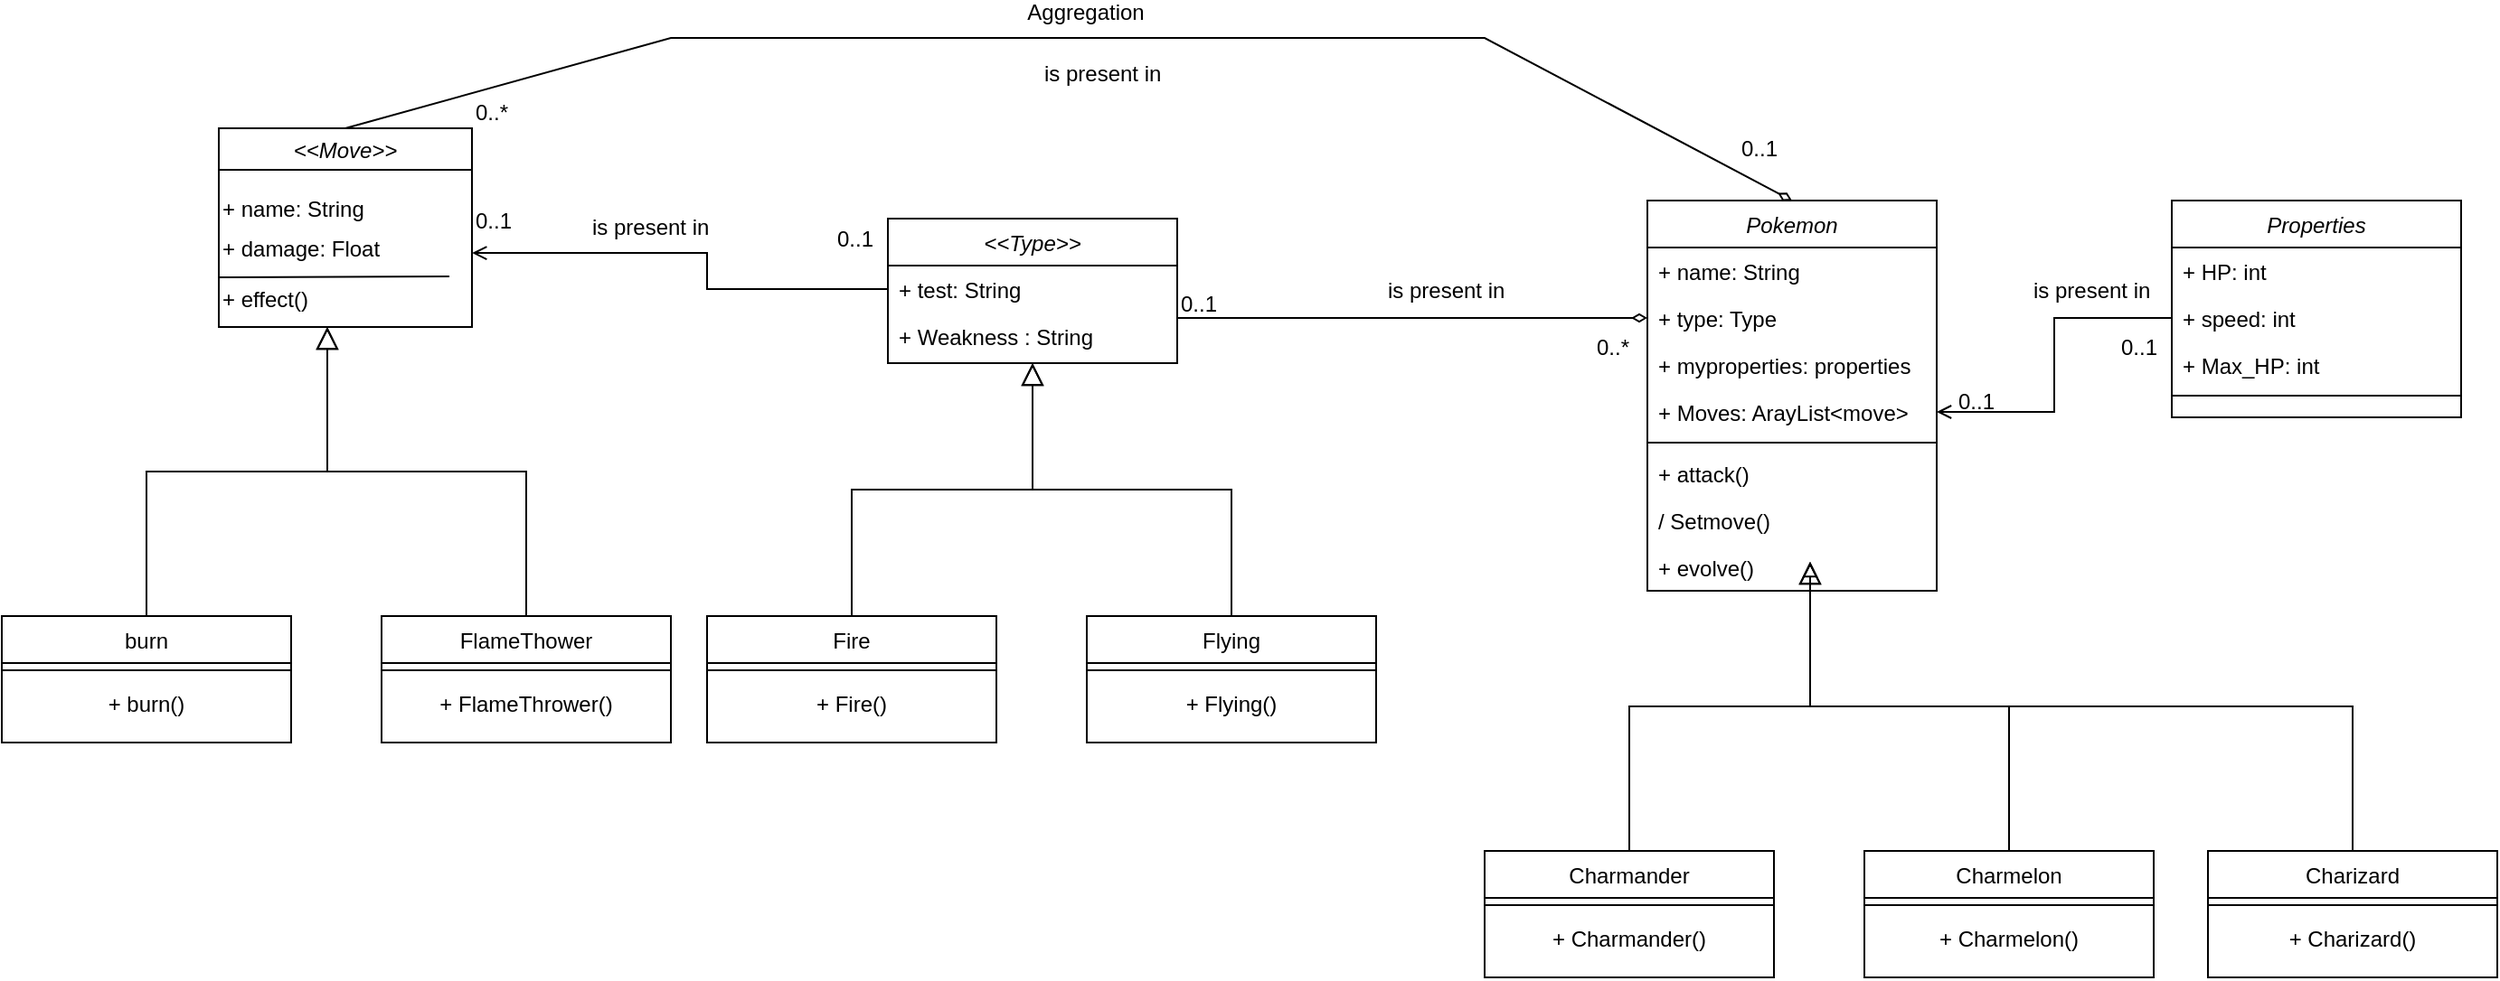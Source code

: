 <mxfile version="20.5.1" type="github">
  <diagram id="C5RBs43oDa-KdzZeNtuy" name="Page-1">
    <mxGraphModel dx="2397" dy="1023" grid="1" gridSize="10" guides="1" tooltips="1" connect="1" arrows="1" fold="1" page="1" pageScale="1" pageWidth="827" pageHeight="1169" math="0" shadow="0">
      <root>
        <mxCell id="WIyWlLk6GJQsqaUBKTNV-0" />
        <mxCell id="WIyWlLk6GJQsqaUBKTNV-1" parent="WIyWlLk6GJQsqaUBKTNV-0" />
        <mxCell id="zkfFHV4jXpPFQw0GAbJ--0" value="&lt;&lt;Type&gt;&gt;" style="swimlane;fontStyle=2;align=center;verticalAlign=top;childLayout=stackLayout;horizontal=1;startSize=26;horizontalStack=0;resizeParent=1;resizeLast=0;collapsible=1;marginBottom=0;rounded=0;shadow=0;strokeWidth=1;" parent="WIyWlLk6GJQsqaUBKTNV-1" vertex="1">
          <mxGeometry x="220" y="140" width="160" height="80" as="geometry">
            <mxRectangle x="230" y="140" width="160" height="26" as="alternateBounds" />
          </mxGeometry>
        </mxCell>
        <mxCell id="zkfFHV4jXpPFQw0GAbJ--1" value="+ test: String" style="text;align=left;verticalAlign=top;spacingLeft=4;spacingRight=4;overflow=hidden;rotatable=0;points=[[0,0.5],[1,0.5]];portConstraint=eastwest;" parent="zkfFHV4jXpPFQw0GAbJ--0" vertex="1">
          <mxGeometry y="26" width="160" height="26" as="geometry" />
        </mxCell>
        <mxCell id="zkfFHV4jXpPFQw0GAbJ--2" value="+ Weakness : String" style="text;align=left;verticalAlign=top;spacingLeft=4;spacingRight=4;overflow=hidden;rotatable=0;points=[[0,0.5],[1,0.5]];portConstraint=eastwest;rounded=0;shadow=0;html=0;" parent="zkfFHV4jXpPFQw0GAbJ--0" vertex="1">
          <mxGeometry y="52" width="160" height="26" as="geometry" />
        </mxCell>
        <mxCell id="zkfFHV4jXpPFQw0GAbJ--6" value="Fire" style="swimlane;fontStyle=0;align=center;verticalAlign=top;childLayout=stackLayout;horizontal=1;startSize=26;horizontalStack=0;resizeParent=1;resizeLast=0;collapsible=1;marginBottom=0;rounded=0;shadow=0;strokeWidth=1;" parent="WIyWlLk6GJQsqaUBKTNV-1" vertex="1">
          <mxGeometry x="120" y="360" width="160" height="70" as="geometry">
            <mxRectangle x="130" y="380" width="160" height="26" as="alternateBounds" />
          </mxGeometry>
        </mxCell>
        <mxCell id="zkfFHV4jXpPFQw0GAbJ--9" value="" style="line;html=1;strokeWidth=1;align=left;verticalAlign=middle;spacingTop=-1;spacingLeft=3;spacingRight=3;rotatable=0;labelPosition=right;points=[];portConstraint=eastwest;" parent="zkfFHV4jXpPFQw0GAbJ--6" vertex="1">
          <mxGeometry y="26" width="160" height="8" as="geometry" />
        </mxCell>
        <mxCell id="nfsdxVj0yFW2rvCndJBx-8" value="+ Fire()" style="text;html=1;strokeColor=none;fillColor=none;align=center;verticalAlign=middle;whiteSpace=wrap;rounded=0;" vertex="1" parent="zkfFHV4jXpPFQw0GAbJ--6">
          <mxGeometry y="34" width="160" height="30" as="geometry" />
        </mxCell>
        <mxCell id="zkfFHV4jXpPFQw0GAbJ--12" value="" style="endArrow=block;endSize=10;endFill=0;shadow=0;strokeWidth=1;rounded=0;edgeStyle=elbowEdgeStyle;elbow=vertical;" parent="WIyWlLk6GJQsqaUBKTNV-1" source="zkfFHV4jXpPFQw0GAbJ--6" target="zkfFHV4jXpPFQw0GAbJ--0" edge="1">
          <mxGeometry width="160" relative="1" as="geometry">
            <mxPoint x="200" y="203" as="sourcePoint" />
            <mxPoint x="200" y="203" as="targetPoint" />
          </mxGeometry>
        </mxCell>
        <mxCell id="zkfFHV4jXpPFQw0GAbJ--13" value="Flying" style="swimlane;fontStyle=0;align=center;verticalAlign=top;childLayout=stackLayout;horizontal=1;startSize=26;horizontalStack=0;resizeParent=1;resizeLast=0;collapsible=1;marginBottom=0;rounded=0;shadow=0;strokeWidth=1;" parent="WIyWlLk6GJQsqaUBKTNV-1" vertex="1">
          <mxGeometry x="330" y="360" width="160" height="70" as="geometry">
            <mxRectangle x="340" y="380" width="170" height="26" as="alternateBounds" />
          </mxGeometry>
        </mxCell>
        <mxCell id="zkfFHV4jXpPFQw0GAbJ--15" value="" style="line;html=1;strokeWidth=1;align=left;verticalAlign=middle;spacingTop=-1;spacingLeft=3;spacingRight=3;rotatable=0;labelPosition=right;points=[];portConstraint=eastwest;" parent="zkfFHV4jXpPFQw0GAbJ--13" vertex="1">
          <mxGeometry y="26" width="160" height="8" as="geometry" />
        </mxCell>
        <mxCell id="nfsdxVj0yFW2rvCndJBx-7" value="+ Flying()" style="text;html=1;strokeColor=none;fillColor=none;align=center;verticalAlign=middle;whiteSpace=wrap;rounded=0;" vertex="1" parent="zkfFHV4jXpPFQw0GAbJ--13">
          <mxGeometry y="34" width="160" height="30" as="geometry" />
        </mxCell>
        <mxCell id="zkfFHV4jXpPFQw0GAbJ--16" value="" style="endArrow=block;endSize=10;endFill=0;shadow=0;strokeWidth=1;rounded=0;edgeStyle=elbowEdgeStyle;elbow=vertical;" parent="WIyWlLk6GJQsqaUBKTNV-1" source="zkfFHV4jXpPFQw0GAbJ--13" target="zkfFHV4jXpPFQw0GAbJ--0" edge="1">
          <mxGeometry width="160" relative="1" as="geometry">
            <mxPoint x="210" y="373" as="sourcePoint" />
            <mxPoint x="310" y="271" as="targetPoint" />
          </mxGeometry>
        </mxCell>
        <mxCell id="zkfFHV4jXpPFQw0GAbJ--26" value="" style="endArrow=diamondThin;shadow=0;strokeWidth=1;rounded=0;endFill=0;edgeStyle=elbowEdgeStyle;elbow=vertical;entryX=0;entryY=0.5;entryDx=0;entryDy=0;" parent="WIyWlLk6GJQsqaUBKTNV-1" source="zkfFHV4jXpPFQw0GAbJ--0" target="nfsdxVj0yFW2rvCndJBx-2" edge="1">
          <mxGeometry x="0.5" y="41" relative="1" as="geometry">
            <mxPoint x="380" y="192" as="sourcePoint" />
            <mxPoint x="508" y="189" as="targetPoint" />
            <mxPoint x="-40" y="32" as="offset" />
          </mxGeometry>
        </mxCell>
        <mxCell id="zkfFHV4jXpPFQw0GAbJ--27" value="0..1" style="resizable=0;align=left;verticalAlign=bottom;labelBackgroundColor=none;fontSize=12;" parent="zkfFHV4jXpPFQw0GAbJ--26" connectable="0" vertex="1">
          <mxGeometry x="-1" relative="1" as="geometry">
            <mxPoint y="1" as="offset" />
          </mxGeometry>
        </mxCell>
        <mxCell id="zkfFHV4jXpPFQw0GAbJ--29" value="is present in&amp;nbsp;" style="text;html=1;resizable=0;points=[];;align=center;verticalAlign=middle;labelBackgroundColor=none;rounded=0;shadow=0;strokeWidth=1;fontSize=12;" parent="zkfFHV4jXpPFQw0GAbJ--26" vertex="1" connectable="0">
          <mxGeometry x="0.5" y="49" relative="1" as="geometry">
            <mxPoint x="-235" y="-86" as="offset" />
          </mxGeometry>
        </mxCell>
        <mxCell id="nfsdxVj0yFW2rvCndJBx-0" value="Pokemon" style="swimlane;fontStyle=2;align=center;verticalAlign=top;childLayout=stackLayout;horizontal=1;startSize=26;horizontalStack=0;resizeParent=1;resizeLast=0;collapsible=1;marginBottom=0;rounded=0;shadow=0;strokeWidth=1;" vertex="1" parent="WIyWlLk6GJQsqaUBKTNV-1">
          <mxGeometry x="640" y="130" width="160" height="216" as="geometry">
            <mxRectangle x="230" y="140" width="160" height="26" as="alternateBounds" />
          </mxGeometry>
        </mxCell>
        <mxCell id="nfsdxVj0yFW2rvCndJBx-1" value="+ name: String" style="text;align=left;verticalAlign=top;spacingLeft=4;spacingRight=4;overflow=hidden;rotatable=0;points=[[0,0.5],[1,0.5]];portConstraint=eastwest;" vertex="1" parent="nfsdxVj0yFW2rvCndJBx-0">
          <mxGeometry y="26" width="160" height="26" as="geometry" />
        </mxCell>
        <mxCell id="nfsdxVj0yFW2rvCndJBx-2" value="+ type: Type" style="text;align=left;verticalAlign=top;spacingLeft=4;spacingRight=4;overflow=hidden;rotatable=0;points=[[0,0.5],[1,0.5]];portConstraint=eastwest;rounded=0;shadow=0;html=0;" vertex="1" parent="nfsdxVj0yFW2rvCndJBx-0">
          <mxGeometry y="52" width="160" height="26" as="geometry" />
        </mxCell>
        <mxCell id="nfsdxVj0yFW2rvCndJBx-98" value="+ myproperties: properties" style="text;align=left;verticalAlign=top;spacingLeft=4;spacingRight=4;overflow=hidden;rotatable=0;points=[[0,0.5],[1,0.5]];portConstraint=eastwest;rounded=0;shadow=0;html=0;" vertex="1" parent="nfsdxVj0yFW2rvCndJBx-0">
          <mxGeometry y="78" width="160" height="26" as="geometry" />
        </mxCell>
        <mxCell id="nfsdxVj0yFW2rvCndJBx-3" value="+ Moves: ArayList&lt;move&gt;" style="text;align=left;verticalAlign=top;spacingLeft=4;spacingRight=4;overflow=hidden;rotatable=0;points=[[0,0.5],[1,0.5]];portConstraint=eastwest;rounded=0;shadow=0;html=0;" vertex="1" parent="nfsdxVj0yFW2rvCndJBx-0">
          <mxGeometry y="104" width="160" height="26" as="geometry" />
        </mxCell>
        <mxCell id="nfsdxVj0yFW2rvCndJBx-4" value="" style="line;html=1;strokeWidth=1;align=left;verticalAlign=middle;spacingTop=-1;spacingLeft=3;spacingRight=3;rotatable=0;labelPosition=right;points=[];portConstraint=eastwest;" vertex="1" parent="nfsdxVj0yFW2rvCndJBx-0">
          <mxGeometry y="130" width="160" height="8" as="geometry" />
        </mxCell>
        <mxCell id="nfsdxVj0yFW2rvCndJBx-12" value="+ attack()" style="text;align=left;verticalAlign=top;spacingLeft=4;spacingRight=4;overflow=hidden;rotatable=0;points=[[0,0.5],[1,0.5]];portConstraint=eastwest;" vertex="1" parent="nfsdxVj0yFW2rvCndJBx-0">
          <mxGeometry y="138" width="160" height="26" as="geometry" />
        </mxCell>
        <mxCell id="nfsdxVj0yFW2rvCndJBx-13" value="/ Setmove()" style="text;align=left;verticalAlign=top;spacingLeft=4;spacingRight=4;overflow=hidden;rotatable=0;points=[[0,0.5],[1,0.5]];portConstraint=eastwest;" vertex="1" parent="nfsdxVj0yFW2rvCndJBx-0">
          <mxGeometry y="164" width="160" height="26" as="geometry" />
        </mxCell>
        <mxCell id="nfsdxVj0yFW2rvCndJBx-5" value="+ evolve()" style="text;align=left;verticalAlign=top;spacingLeft=4;spacingRight=4;overflow=hidden;rotatable=0;points=[[0,0.5],[1,0.5]];portConstraint=eastwest;" vertex="1" parent="nfsdxVj0yFW2rvCndJBx-0">
          <mxGeometry y="190" width="160" height="26" as="geometry" />
        </mxCell>
        <mxCell id="nfsdxVj0yFW2rvCndJBx-9" value="0..1" style="resizable=0;align=left;verticalAlign=bottom;labelBackgroundColor=none;fontSize=12;direction=east;" connectable="0" vertex="1" parent="WIyWlLk6GJQsqaUBKTNV-1">
          <mxGeometry x="690" y="110" as="geometry" />
        </mxCell>
        <mxCell id="nfsdxVj0yFW2rvCndJBx-14" value="&lt;&lt;Move&gt;&gt;" style="swimlane;startSize=23;fontStyle=2" vertex="1" parent="WIyWlLk6GJQsqaUBKTNV-1">
          <mxGeometry x="-150" y="90" width="140" height="110" as="geometry" />
        </mxCell>
        <mxCell id="nfsdxVj0yFW2rvCndJBx-17" value="+ name: String" style="text;html=1;strokeColor=none;fillColor=none;align=left;verticalAlign=middle;whiteSpace=wrap;rounded=0;" vertex="1" parent="nfsdxVj0yFW2rvCndJBx-14">
          <mxGeometry y="30" width="170" height="30" as="geometry" />
        </mxCell>
        <mxCell id="nfsdxVj0yFW2rvCndJBx-19" value="+ damage: Float" style="text;html=1;strokeColor=none;fillColor=none;align=left;verticalAlign=middle;whiteSpace=wrap;rounded=0;" vertex="1" parent="nfsdxVj0yFW2rvCndJBx-14">
          <mxGeometry y="52" width="170" height="30" as="geometry" />
        </mxCell>
        <mxCell id="nfsdxVj0yFW2rvCndJBx-22" value="" style="endArrow=none;html=1;rounded=0;exitX=0;exitY=0.75;exitDx=0;exitDy=0;entryX=0.75;entryY=1;entryDx=0;entryDy=0;" edge="1" parent="nfsdxVj0yFW2rvCndJBx-14" source="nfsdxVj0yFW2rvCndJBx-14" target="nfsdxVj0yFW2rvCndJBx-19">
          <mxGeometry width="50" height="50" relative="1" as="geometry">
            <mxPoint x="-10" y="220" as="sourcePoint" />
            <mxPoint x="40" y="170" as="targetPoint" />
          </mxGeometry>
        </mxCell>
        <mxCell id="nfsdxVj0yFW2rvCndJBx-23" value="+ effect()" style="text;html=1;strokeColor=none;fillColor=none;align=left;verticalAlign=middle;whiteSpace=wrap;rounded=0;" vertex="1" parent="nfsdxVj0yFW2rvCndJBx-14">
          <mxGeometry y="80" width="60" height="30" as="geometry" />
        </mxCell>
        <mxCell id="nfsdxVj0yFW2rvCndJBx-37" value="0..1" style="resizable=0;align=left;verticalAlign=bottom;labelBackgroundColor=none;fontSize=12;direction=east;" connectable="0" vertex="1" parent="nfsdxVj0yFW2rvCndJBx-14">
          <mxGeometry x="140" y="60" as="geometry" />
        </mxCell>
        <mxCell id="nfsdxVj0yFW2rvCndJBx-31" style="edgeStyle=orthogonalEdgeStyle;rounded=0;orthogonalLoop=1;jettySize=auto;html=1;entryX=0.824;entryY=0.567;entryDx=0;entryDy=0;entryPerimeter=0;endArrow=open;endFill=0;" edge="1" parent="WIyWlLk6GJQsqaUBKTNV-1" source="zkfFHV4jXpPFQw0GAbJ--1" target="nfsdxVj0yFW2rvCndJBx-19">
          <mxGeometry relative="1" as="geometry" />
        </mxCell>
        <mxCell id="nfsdxVj0yFW2rvCndJBx-32" value="is present in&amp;nbsp;" style="text;html=1;resizable=0;points=[];;align=center;verticalAlign=middle;labelBackgroundColor=none;rounded=0;shadow=0;strokeWidth=1;fontSize=12;" vertex="1" connectable="0" parent="WIyWlLk6GJQsqaUBKTNV-1">
          <mxGeometry x="90" y="145" as="geometry" />
        </mxCell>
        <mxCell id="nfsdxVj0yFW2rvCndJBx-36" value="0..1" style="resizable=0;align=left;verticalAlign=bottom;labelBackgroundColor=none;fontSize=12;" connectable="0" vertex="1" parent="WIyWlLk6GJQsqaUBKTNV-1">
          <mxGeometry x="190" y="160" as="geometry" />
        </mxCell>
        <mxCell id="nfsdxVj0yFW2rvCndJBx-38" value="Charmander" style="swimlane;fontStyle=0;align=center;verticalAlign=top;childLayout=stackLayout;horizontal=1;startSize=26;horizontalStack=0;resizeParent=1;resizeLast=0;collapsible=1;marginBottom=0;rounded=0;shadow=0;strokeWidth=1;" vertex="1" parent="WIyWlLk6GJQsqaUBKTNV-1">
          <mxGeometry x="550" y="490" width="160" height="70" as="geometry">
            <mxRectangle x="130" y="380" width="160" height="26" as="alternateBounds" />
          </mxGeometry>
        </mxCell>
        <mxCell id="nfsdxVj0yFW2rvCndJBx-39" value="" style="line;html=1;strokeWidth=1;align=left;verticalAlign=middle;spacingTop=-1;spacingLeft=3;spacingRight=3;rotatable=0;labelPosition=right;points=[];portConstraint=eastwest;" vertex="1" parent="nfsdxVj0yFW2rvCndJBx-38">
          <mxGeometry y="26" width="160" height="8" as="geometry" />
        </mxCell>
        <mxCell id="nfsdxVj0yFW2rvCndJBx-40" value="+&amp;nbsp;&lt;span style=&quot;&quot;&gt;Charmander&lt;/span&gt;()" style="text;html=1;strokeColor=none;fillColor=none;align=center;verticalAlign=middle;whiteSpace=wrap;rounded=0;" vertex="1" parent="nfsdxVj0yFW2rvCndJBx-38">
          <mxGeometry y="34" width="160" height="30" as="geometry" />
        </mxCell>
        <mxCell id="nfsdxVj0yFW2rvCndJBx-41" value="" style="endArrow=block;endSize=10;endFill=0;shadow=0;strokeWidth=1;rounded=0;edgeStyle=elbowEdgeStyle;elbow=vertical;" edge="1" parent="WIyWlLk6GJQsqaUBKTNV-1" source="nfsdxVj0yFW2rvCndJBx-38">
          <mxGeometry width="160" relative="1" as="geometry">
            <mxPoint x="630" y="333" as="sourcePoint" />
            <mxPoint x="730" y="330" as="targetPoint" />
          </mxGeometry>
        </mxCell>
        <mxCell id="nfsdxVj0yFW2rvCndJBx-42" value="Charmelon" style="swimlane;fontStyle=0;align=center;verticalAlign=top;childLayout=stackLayout;horizontal=1;startSize=26;horizontalStack=0;resizeParent=1;resizeLast=0;collapsible=1;marginBottom=0;rounded=0;shadow=0;strokeWidth=1;" vertex="1" parent="WIyWlLk6GJQsqaUBKTNV-1">
          <mxGeometry x="760" y="490" width="160" height="70" as="geometry">
            <mxRectangle x="340" y="380" width="170" height="26" as="alternateBounds" />
          </mxGeometry>
        </mxCell>
        <mxCell id="nfsdxVj0yFW2rvCndJBx-43" value="" style="line;html=1;strokeWidth=1;align=left;verticalAlign=middle;spacingTop=-1;spacingLeft=3;spacingRight=3;rotatable=0;labelPosition=right;points=[];portConstraint=eastwest;" vertex="1" parent="nfsdxVj0yFW2rvCndJBx-42">
          <mxGeometry y="26" width="160" height="8" as="geometry" />
        </mxCell>
        <mxCell id="nfsdxVj0yFW2rvCndJBx-44" value="+&amp;nbsp;&lt;span style=&quot;&quot;&gt;Charmelon&lt;/span&gt;()" style="text;html=1;strokeColor=none;fillColor=none;align=center;verticalAlign=middle;whiteSpace=wrap;rounded=0;" vertex="1" parent="nfsdxVj0yFW2rvCndJBx-42">
          <mxGeometry y="34" width="160" height="30" as="geometry" />
        </mxCell>
        <mxCell id="nfsdxVj0yFW2rvCndJBx-45" value="" style="endArrow=block;endSize=10;endFill=0;shadow=0;strokeWidth=1;rounded=0;edgeStyle=elbowEdgeStyle;elbow=vertical;" edge="1" parent="WIyWlLk6GJQsqaUBKTNV-1" source="nfsdxVj0yFW2rvCndJBx-42">
          <mxGeometry width="160" relative="1" as="geometry">
            <mxPoint x="640" y="503" as="sourcePoint" />
            <mxPoint x="730" y="330" as="targetPoint" />
          </mxGeometry>
        </mxCell>
        <mxCell id="nfsdxVj0yFW2rvCndJBx-55" value="burn" style="swimlane;fontStyle=0;align=center;verticalAlign=top;childLayout=stackLayout;horizontal=1;startSize=26;horizontalStack=0;resizeParent=1;resizeLast=0;collapsible=1;marginBottom=0;rounded=0;shadow=0;strokeWidth=1;" vertex="1" parent="WIyWlLk6GJQsqaUBKTNV-1">
          <mxGeometry x="-270" y="360" width="160" height="70" as="geometry">
            <mxRectangle x="130" y="380" width="160" height="26" as="alternateBounds" />
          </mxGeometry>
        </mxCell>
        <mxCell id="nfsdxVj0yFW2rvCndJBx-56" value="" style="line;html=1;strokeWidth=1;align=left;verticalAlign=middle;spacingTop=-1;spacingLeft=3;spacingRight=3;rotatable=0;labelPosition=right;points=[];portConstraint=eastwest;" vertex="1" parent="nfsdxVj0yFW2rvCndJBx-55">
          <mxGeometry y="26" width="160" height="8" as="geometry" />
        </mxCell>
        <mxCell id="nfsdxVj0yFW2rvCndJBx-57" value="+ burn()" style="text;html=1;strokeColor=none;fillColor=none;align=center;verticalAlign=middle;whiteSpace=wrap;rounded=0;" vertex="1" parent="nfsdxVj0yFW2rvCndJBx-55">
          <mxGeometry y="34" width="160" height="30" as="geometry" />
        </mxCell>
        <mxCell id="nfsdxVj0yFW2rvCndJBx-58" value="" style="endArrow=block;endSize=10;endFill=0;shadow=0;strokeWidth=1;rounded=0;edgeStyle=elbowEdgeStyle;elbow=vertical;" edge="1" parent="WIyWlLk6GJQsqaUBKTNV-1" source="nfsdxVj0yFW2rvCndJBx-55">
          <mxGeometry width="160" relative="1" as="geometry">
            <mxPoint x="-190" y="203" as="sourcePoint" />
            <mxPoint x="-90" y="200" as="targetPoint" />
          </mxGeometry>
        </mxCell>
        <mxCell id="nfsdxVj0yFW2rvCndJBx-59" value="FlameThower" style="swimlane;fontStyle=0;align=center;verticalAlign=top;childLayout=stackLayout;horizontal=1;startSize=26;horizontalStack=0;resizeParent=1;resizeLast=0;collapsible=1;marginBottom=0;rounded=0;shadow=0;strokeWidth=1;" vertex="1" parent="WIyWlLk6GJQsqaUBKTNV-1">
          <mxGeometry x="-60" y="360" width="160" height="70" as="geometry">
            <mxRectangle x="340" y="380" width="170" height="26" as="alternateBounds" />
          </mxGeometry>
        </mxCell>
        <mxCell id="nfsdxVj0yFW2rvCndJBx-60" value="" style="line;html=1;strokeWidth=1;align=left;verticalAlign=middle;spacingTop=-1;spacingLeft=3;spacingRight=3;rotatable=0;labelPosition=right;points=[];portConstraint=eastwest;" vertex="1" parent="nfsdxVj0yFW2rvCndJBx-59">
          <mxGeometry y="26" width="160" height="8" as="geometry" />
        </mxCell>
        <mxCell id="nfsdxVj0yFW2rvCndJBx-61" value="+ FlameThrower()" style="text;html=1;strokeColor=none;fillColor=none;align=center;verticalAlign=middle;whiteSpace=wrap;rounded=0;" vertex="1" parent="nfsdxVj0yFW2rvCndJBx-59">
          <mxGeometry y="34" width="160" height="30" as="geometry" />
        </mxCell>
        <mxCell id="nfsdxVj0yFW2rvCndJBx-62" value="" style="endArrow=block;endSize=10;endFill=0;shadow=0;strokeWidth=1;rounded=0;edgeStyle=elbowEdgeStyle;elbow=vertical;" edge="1" parent="WIyWlLk6GJQsqaUBKTNV-1" source="nfsdxVj0yFW2rvCndJBx-59">
          <mxGeometry width="160" relative="1" as="geometry">
            <mxPoint x="-180" y="373" as="sourcePoint" />
            <mxPoint x="-90" y="200" as="targetPoint" />
          </mxGeometry>
        </mxCell>
        <mxCell id="nfsdxVj0yFW2rvCndJBx-80" style="edgeStyle=orthogonalEdgeStyle;rounded=0;orthogonalLoop=1;jettySize=auto;html=1;endArrow=block;endFill=0;" edge="1" parent="WIyWlLk6GJQsqaUBKTNV-1" source="nfsdxVj0yFW2rvCndJBx-65">
          <mxGeometry relative="1" as="geometry">
            <mxPoint x="730" y="330" as="targetPoint" />
            <Array as="points">
              <mxPoint x="1030" y="410" />
              <mxPoint x="730" y="410" />
            </Array>
          </mxGeometry>
        </mxCell>
        <mxCell id="nfsdxVj0yFW2rvCndJBx-65" value="Charizard" style="swimlane;fontStyle=0;align=center;verticalAlign=top;childLayout=stackLayout;horizontal=1;startSize=26;horizontalStack=0;resizeParent=1;resizeLast=0;collapsible=1;marginBottom=0;rounded=0;shadow=0;strokeWidth=1;" vertex="1" parent="WIyWlLk6GJQsqaUBKTNV-1">
          <mxGeometry x="950" y="490" width="160" height="70" as="geometry">
            <mxRectangle x="340" y="380" width="170" height="26" as="alternateBounds" />
          </mxGeometry>
        </mxCell>
        <mxCell id="nfsdxVj0yFW2rvCndJBx-66" value="" style="line;html=1;strokeWidth=1;align=left;verticalAlign=middle;spacingTop=-1;spacingLeft=3;spacingRight=3;rotatable=0;labelPosition=right;points=[];portConstraint=eastwest;" vertex="1" parent="nfsdxVj0yFW2rvCndJBx-65">
          <mxGeometry y="26" width="160" height="8" as="geometry" />
        </mxCell>
        <mxCell id="nfsdxVj0yFW2rvCndJBx-67" value="+&amp;nbsp;&lt;span style=&quot;&quot;&gt;Charizard&lt;/span&gt;()" style="text;html=1;strokeColor=none;fillColor=none;align=center;verticalAlign=middle;whiteSpace=wrap;rounded=0;" vertex="1" parent="nfsdxVj0yFW2rvCndJBx-65">
          <mxGeometry y="34" width="160" height="30" as="geometry" />
        </mxCell>
        <mxCell id="nfsdxVj0yFW2rvCndJBx-83" value="Properties" style="swimlane;fontStyle=2;align=center;verticalAlign=top;childLayout=stackLayout;horizontal=1;startSize=26;horizontalStack=0;resizeParent=1;resizeLast=0;collapsible=1;marginBottom=0;rounded=0;shadow=0;strokeWidth=1;" vertex="1" parent="WIyWlLk6GJQsqaUBKTNV-1">
          <mxGeometry x="930" y="130" width="160" height="120" as="geometry">
            <mxRectangle x="230" y="140" width="160" height="26" as="alternateBounds" />
          </mxGeometry>
        </mxCell>
        <mxCell id="nfsdxVj0yFW2rvCndJBx-84" value="+ HP: int" style="text;align=left;verticalAlign=top;spacingLeft=4;spacingRight=4;overflow=hidden;rotatable=0;points=[[0,0.5],[1,0.5]];portConstraint=eastwest;" vertex="1" parent="nfsdxVj0yFW2rvCndJBx-83">
          <mxGeometry y="26" width="160" height="26" as="geometry" />
        </mxCell>
        <mxCell id="nfsdxVj0yFW2rvCndJBx-91" value="+ speed: int" style="text;align=left;verticalAlign=top;spacingLeft=4;spacingRight=4;overflow=hidden;rotatable=0;points=[[0,0.5],[1,0.5]];portConstraint=eastwest;" vertex="1" parent="nfsdxVj0yFW2rvCndJBx-83">
          <mxGeometry y="52" width="160" height="26" as="geometry" />
        </mxCell>
        <mxCell id="nfsdxVj0yFW2rvCndJBx-92" value="+ Max_HP: int" style="text;align=left;verticalAlign=top;spacingLeft=4;spacingRight=4;overflow=hidden;rotatable=0;points=[[0,0.5],[1,0.5]];portConstraint=eastwest;" vertex="1" parent="nfsdxVj0yFW2rvCndJBx-83">
          <mxGeometry y="78" width="160" height="26" as="geometry" />
        </mxCell>
        <mxCell id="nfsdxVj0yFW2rvCndJBx-87" value="" style="line;html=1;strokeWidth=1;align=left;verticalAlign=middle;spacingTop=-1;spacingLeft=3;spacingRight=3;rotatable=0;labelPosition=right;points=[];portConstraint=eastwest;" vertex="1" parent="nfsdxVj0yFW2rvCndJBx-83">
          <mxGeometry y="104" width="160" height="8" as="geometry" />
        </mxCell>
        <mxCell id="nfsdxVj0yFW2rvCndJBx-94" style="edgeStyle=orthogonalEdgeStyle;rounded=0;orthogonalLoop=1;jettySize=auto;html=1;entryX=1;entryY=0.5;entryDx=0;entryDy=0;endArrow=open;endFill=0;" edge="1" parent="WIyWlLk6GJQsqaUBKTNV-1" source="nfsdxVj0yFW2rvCndJBx-91" target="nfsdxVj0yFW2rvCndJBx-3">
          <mxGeometry relative="1" as="geometry" />
        </mxCell>
        <mxCell id="nfsdxVj0yFW2rvCndJBx-95" value="is present in&amp;nbsp;" style="text;html=1;resizable=0;points=[];;align=center;verticalAlign=middle;labelBackgroundColor=none;rounded=0;shadow=0;strokeWidth=1;fontSize=12;" vertex="1" connectable="0" parent="WIyWlLk6GJQsqaUBKTNV-1">
          <mxGeometry x="690.0" y="159.997" as="geometry">
            <mxPoint x="197" y="20" as="offset" />
          </mxGeometry>
        </mxCell>
        <mxCell id="nfsdxVj0yFW2rvCndJBx-96" value="0..1" style="resizable=0;align=left;verticalAlign=bottom;labelBackgroundColor=none;fontSize=12;direction=east;" connectable="0" vertex="1" parent="WIyWlLk6GJQsqaUBKTNV-1">
          <mxGeometry x="810" y="250" as="geometry" />
        </mxCell>
        <mxCell id="nfsdxVj0yFW2rvCndJBx-97" value="0..1" style="resizable=0;align=left;verticalAlign=bottom;labelBackgroundColor=none;fontSize=12;direction=east;" connectable="0" vertex="1" parent="WIyWlLk6GJQsqaUBKTNV-1">
          <mxGeometry x="900" y="220" as="geometry" />
        </mxCell>
        <mxCell id="nfsdxVj0yFW2rvCndJBx-106" value="" style="endArrow=diamondThin;html=1;rounded=0;exitX=0.5;exitY=0;exitDx=0;exitDy=0;entryX=0.5;entryY=0;entryDx=0;entryDy=0;endFill=0;" edge="1" parent="WIyWlLk6GJQsqaUBKTNV-1" source="nfsdxVj0yFW2rvCndJBx-14" target="nfsdxVj0yFW2rvCndJBx-0">
          <mxGeometry width="50" height="50" relative="1" as="geometry">
            <mxPoint x="550" y="-140" as="sourcePoint" />
            <mxPoint x="-80" y="20" as="targetPoint" />
            <Array as="points">
              <mxPoint x="100" y="40" />
              <mxPoint x="550" y="40" />
            </Array>
          </mxGeometry>
        </mxCell>
        <mxCell id="nfsdxVj0yFW2rvCndJBx-107" value="is present in&amp;nbsp;" style="text;html=1;resizable=0;points=[];;align=center;verticalAlign=middle;labelBackgroundColor=none;rounded=0;shadow=0;strokeWidth=1;fontSize=12;" vertex="1" connectable="0" parent="WIyWlLk6GJQsqaUBKTNV-1">
          <mxGeometry x="529.998" y="180.0" as="geometry" />
        </mxCell>
        <mxCell id="nfsdxVj0yFW2rvCndJBx-108" value="0..*" style="resizable=0;align=left;verticalAlign=bottom;labelBackgroundColor=none;fontSize=12;direction=east;" connectable="0" vertex="1" parent="WIyWlLk6GJQsqaUBKTNV-1">
          <mxGeometry x="-10" y="90" as="geometry" />
        </mxCell>
        <mxCell id="nfsdxVj0yFW2rvCndJBx-109" value="0..*" style="resizable=0;align=left;verticalAlign=bottom;labelBackgroundColor=none;fontSize=12;direction=south;" connectable="0" vertex="1" parent="WIyWlLk6GJQsqaUBKTNV-1">
          <mxGeometry x="610" y="220" as="geometry" />
        </mxCell>
        <mxCell id="nfsdxVj0yFW2rvCndJBx-110" value="Aggregation" style="text;html=1;resizable=0;points=[];;align=center;verticalAlign=middle;labelBackgroundColor=none;rounded=0;shadow=0;strokeWidth=1;fontSize=12;" vertex="1" connectable="0" parent="WIyWlLk6GJQsqaUBKTNV-1">
          <mxGeometry x="350.238" y="70" as="geometry">
            <mxPoint x="-21" y="-44" as="offset" />
          </mxGeometry>
        </mxCell>
      </root>
    </mxGraphModel>
  </diagram>
</mxfile>

